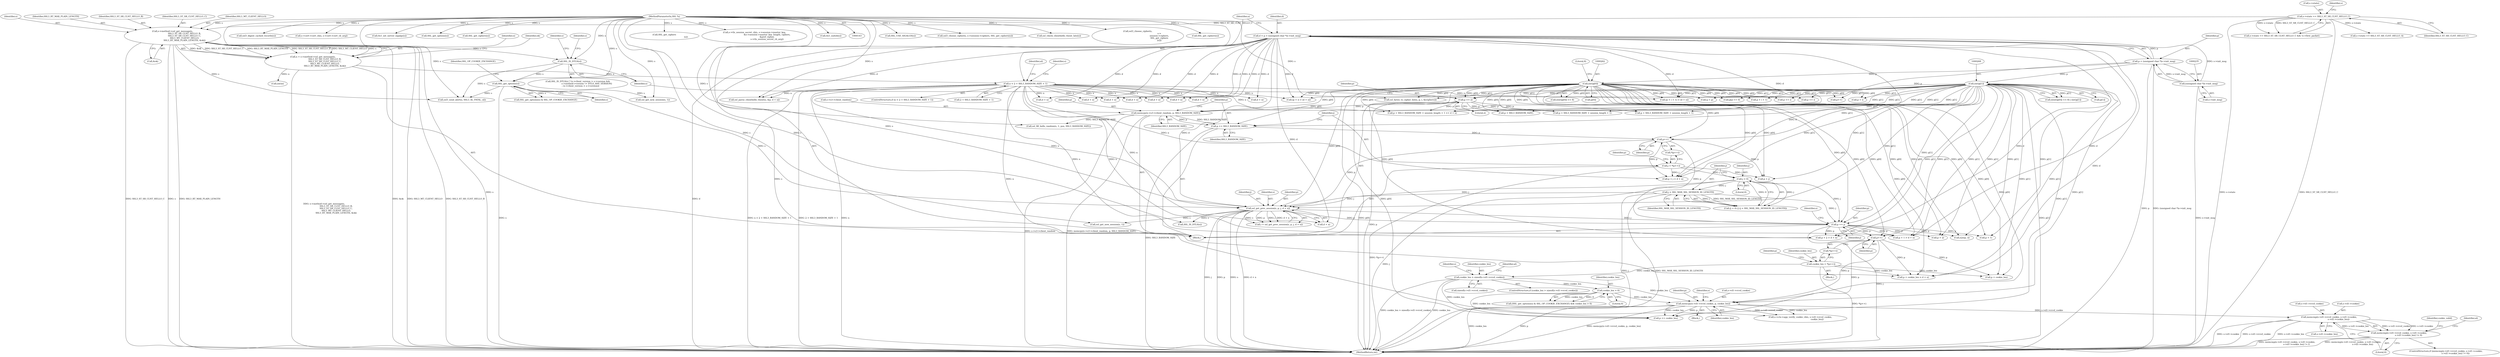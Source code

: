 digraph "0_openssl_a004e72b95835136d3f1ea90517f706c24c03da7@API" {
"1000611" [label="(Call,memcmp(s->d1->rcvd_cookie, s->d1->cookie,\n                            s->d1->cookie_len))"];
"1000572" [label="(Call,memcpy(s->d1->rcvd_cookie, p, cookie_len))"];
"1000267" [label="(Call,(int)p[1])"];
"1000232" [label="(Call,p = (unsigned char *)s->init_msg)"];
"1000234" [label="(Call,(unsigned char *)s->init_msg)"];
"1000261" [label="(Call,(int)p[0])"];
"1000527" [label="(Call,p++)"];
"1000501" [label="(Call,p += j)"];
"1000419" [label="(Call,j < 0)"];
"1000396" [label="(Call,j = *(p++))"];
"1000422" [label="(Call,j > SSL_MAX_SSL_SESSION_ID_LENGTH)"];
"1000459" [label="(Call,ssl_get_prev_session(s, p, j, d + n))"];
"1000337" [label="(Call,SSL_get_options(s))"];
"1000277" [label="(Call,SSL_IS_DTLS(s))"];
"1000210" [label="(Call,s->method->ssl_get_message(s,\n                                   SSL3_ST_SR_CLNT_HELLO_B,\n                                   SSL3_ST_SR_CLNT_HELLO_C,\n                                   SSL3_MT_CLIENT_HELLO,\n                                   SSL3_RT_MAX_PLAIN_LENGTH, &ok))"];
"1000144" [label="(MethodParameterIn,SSL *s)"];
"1000181" [label="(Call,s->state == SSL3_ST_SR_CLNT_HELLO_C)"];
"1000399" [label="(Call,p++)"];
"1000393" [label="(Call,p += SSL3_RANDOM_SIZE)"];
"1000385" [label="(Call,memcpy(s->s3->client_random, p, SSL3_RANDOM_SIZE))"];
"1000272" [label="(Call,p += 2)"];
"1000230" [label="(Call,d = p = (unsigned char *)s->init_msg)"];
"1000240" [label="(Call,n < 2 + SSL3_RANDOM_SIZE + 1)"];
"1000208" [label="(Call,n = s->method->ssl_get_message(s,\n                                   SSL3_ST_SR_CLNT_HELLO_B,\n                                   SSL3_ST_SR_CLNT_HELLO_C,\n                                   SSL3_MT_CLIENT_HELLO,\n                                   SSL3_RT_MAX_PLAIN_LENGTH, &ok))"];
"1000568" [label="(Call,cookie_len > 0)"];
"1000546" [label="(Call,cookie_len > sizeof(s->d1->rcvd_cookie))"];
"1000524" [label="(Call,cookie_len = *(p++))"];
"1000610" [label="(Call,memcmp(s->d1->rcvd_cookie, s->d1->cookie,\n                            s->d1->cookie_len) != 0)"];
"1000396" [label="(Call,j = *(p++))"];
"1000404" [label="(Identifier,p)"];
"1001635" [label="(Call,SSL_USE_SIGALGS(s))"];
"1000249" [label="(Identifier,al)"];
"1000296" [label="(Identifier,s)"];
"1000180" [label="(Call,s->state == SSL3_ST_SR_CLNT_HELLO_C && !s->first_packet)"];
"1000272" [label="(Call,p += 2)"];
"1000282" [label="(Identifier,s)"];
"1001488" [label="(Call,ssl3_choose_cipher(s, s->session->ciphers, SSL_get_ciphers(s)))"];
"1000566" [label="(Identifier,s)"];
"1000637" [label="(Identifier,cookie_valid)"];
"1000570" [label="(Literal,0)"];
"1000462" [label="(Identifier,j)"];
"1001658" [label="(Call,ssl_check_clienthello_tlsext_late(s))"];
"1000386" [label="(Call,s->s3->client_random)"];
"1000267" [label="(Call,(int)p[1])"];
"1000572" [label="(Call,memcpy(s->d1->rcvd_cookie, p, cookie_len))"];
"1000266" [label="(Literal,8)"];
"1000497" [label="(Call,ssl_get_new_session(s, 1))"];
"1000591" [label="(Call,s->ctx->app_verify_cookie_cb(s, s->d1->rcvd_cookie,\n                                                 cookie_len))"];
"1000422" [label="(Call,j > SSL_MAX_SSL_SESSION_ID_LENGTH)"];
"1000782" [label="(Call,d + n)"];
"1000571" [label="(Block,)"];
"1000216" [label="(Call,&ok)"];
"1000351" [label="(Call,p + SSL3_RANDOM_SIZE + session_length + 1)"];
"1000192" [label="(Call,s->state == SSL3_ST_SR_CLNT_HELLO_A)"];
"1000239" [label="(ControlStructure,if (n < 2 + SSL3_RANDOM_SIZE + 1))"];
"1000257" [label="(Identifier,s)"];
"1001694" [label="(MethodReturn,int)"];
"1001091" [label="(Call,ssl3_choose_cipher(s,\n                                                               s->\n                                                               session->ciphers,\n                                                               SSL_get_ciphers\n                                                               (s)))"];
"1000513" [label="(Call,d + n)"];
"1000546" [label="(Call,cookie_len > sizeof(s->d1->rcvd_cookie))"];
"1000394" [label="(Identifier,p)"];
"1000956" [label="(Call,p += i)"];
"1000145" [label="(Block,)"];
"1000276" [label="(Call,SSL_IS_DTLS(s) ? (s->client_version > s->version &&\n                          s->method->version != DTLS_ANY_VERSION)\n        : (s->client_version < s->version))"];
"1000746" [label="(Call,p + 2)"];
"1000241" [label="(Identifier,n)"];
"1000212" [label="(Identifier,SSL3_ST_SR_CLNT_HELLO_B)"];
"1000236" [label="(Call,s->init_msg)"];
"1000610" [label="(Call,memcmp(s->d1->rcvd_cookie, s->d1->cookie,\n                            s->d1->cookie_len) != 0)"];
"1000393" [label="(Call,p += SSL3_RANDOM_SIZE)"];
"1000392" [label="(Identifier,SSL3_RANDOM_SIZE)"];
"1000277" [label="(Call,SSL_IS_DTLS(s))"];
"1000181" [label="(Call,s->state == SSL3_ST_SR_CLNT_HELLO_C)"];
"1000804" [label="(Call,p += i)"];
"1000502" [label="(Identifier,p)"];
"1000385" [label="(Call,memcpy(s->s3->client_random, p, SSL3_RANDOM_SIZE))"];
"1000213" [label="(Identifier,SSL3_ST_SR_CLNT_HELLO_C)"];
"1000182" [label="(Call,s->state)"];
"1000579" [label="(Identifier,cookie_len)"];
"1000210" [label="(Call,s->method->ssl_get_message(s,\n                                   SSL3_ST_SR_CLNT_HELLO_B,\n                                   SSL3_ST_SR_CLNT_HELLO_C,\n                                   SSL3_MT_CLIENT_HELLO,\n                                   SSL3_RT_MAX_PLAIN_LENGTH, &ok))"];
"1000918" [label="(Call,p++)"];
"1000350" [label="(Call,p + SSL3_RANDOM_SIZE + session_length + 1 >= d + n)"];
"1000400" [label="(Identifier,p)"];
"1000424" [label="(Identifier,SSL_MAX_SSL_SESSION_ID_LENGTH)"];
"1000760" [label="(Call,n2s(p, i))"];
"1000578" [label="(Identifier,p)"];
"1000922" [label="(Call,p + i)"];
"1000259" [label="(Call,(((int)p[0]) << 8) | (int)p[1])"];
"1000391" [label="(Identifier,p)"];
"1000510" [label="(Call,p + 1)"];
"1000980" [label="(Call,ssl_parse_clienthello_tlsext(s, &p, d + n))"];
"1000242" [label="(Call,2 + SSL3_RANDOM_SIZE + 1)"];
"1000261" [label="(Call,(int)p[0])"];
"1000346" [label="(Call,p + SSL3_RANDOM_SIZE)"];
"1000627" [label="(Literal,0)"];
"1000233" [label="(Identifier,p)"];
"1000232" [label="(Call,p = (unsigned char *)s->init_msg)"];
"1000936" [label="(Call,q = p)"];
"1000209" [label="(Identifier,n)"];
"1000240" [label="(Call,n < 2 + SSL3_RANDOM_SIZE + 1)"];
"1000185" [label="(Identifier,SSL3_ST_SR_CLNT_HELLO_C)"];
"1000222" [label="(Call,(int)n)"];
"1000745" [label="(Call,p + 2 > d + n)"];
"1000260" [label="(Call,((int)p[0]) << 8)"];
"1000274" [label="(Literal,2)"];
"1000984" [label="(Call,d + n)"];
"1000220" [label="(Identifier,ok)"];
"1000532" [label="(Identifier,p)"];
"1000639" [label="(Call,p += cookie_len)"];
"1000263" [label="(Call,p[0])"];
"1000463" [label="(Call,d + n)"];
"1000214" [label="(Identifier,SSL3_MT_CLIENT_HELLO)"];
"1000234" [label="(Call,(unsigned char *)s->init_msg)"];
"1000269" [label="(Call,p[1])"];
"1000460" [label="(Identifier,s)"];
"1000188" [label="(Identifier,s)"];
"1000612" [label="(Call,s->d1->rcvd_cookie)"];
"1000459" [label="(Call,ssl_get_prev_session(s, p, j, d + n))"];
"1000501" [label="(Call,p += j)"];
"1001495" [label="(Call,SSL_get_ciphers(s))"];
"1001646" [label="(Call,ssl3_digest_cached_records(s))"];
"1000507" [label="(Block,)"];
"1000503" [label="(Identifier,j)"];
"1000569" [label="(Identifier,cookie_len)"];
"1000584" [label="(Identifier,s)"];
"1000921" [label="(Call,(p + i) > (d + n))"];
"1001449" [label="(Call,s->cert->cert_cb(s, s->cert->cert_cb_arg))"];
"1000337" [label="(Call,SSL_get_options(s))"];
"1000336" [label="(Call,SSL_get_options(s) & SSL_OP_COOKIE_EXCHANGE)"];
"1001431" [label="(Call,tls1_set_server_sigalgs(s))"];
"1000925" [label="(Call,d + n)"];
"1000563" [label="(Call,(SSL_get_options(s) & SSL_OP_COOKIE_EXCHANGE) && cookie_len > 0)"];
"1000457" [label="(Call,i = ssl_get_prev_session(s, p, j, d + n))"];
"1000565" [label="(Call,SSL_get_options(s))"];
"1000545" [label="(ControlStructure,if (cookie_len > sizeof(s->d1->rcvd_cookie)))"];
"1000395" [label="(Identifier,SSL3_RANDOM_SIZE)"];
"1000888" [label="(Call,SSL_get_ciphers(s))"];
"1000630" [label="(Identifier,al)"];
"1000421" [label="(Literal,0)"];
"1000397" [label="(Identifier,j)"];
"1000530" [label="(Call,p + cookie_len > d + n)"];
"1000211" [label="(Identifier,s)"];
"1000339" [label="(Identifier,SSL_OP_COOKIE_EXCHANGE)"];
"1000547" [label="(Identifier,cookie_len)"];
"1000617" [label="(Call,s->d1->cookie)"];
"1000231" [label="(Identifier,d)"];
"1000509" [label="(Call,p + 1 > d + n)"];
"1001676" [label="(Call,ssl3_send_alert(s, SSL3_AL_FATAL, al))"];
"1001003" [label="(Call,ssl_fill_hello_random(s, 1, pos, SSL3_RANDOM_SIZE))"];
"1000403" [label="(Call,p + j)"];
"1000548" [label="(Call,sizeof(s->d1->rcvd_cookie))"];
"1000611" [label="(Call,memcmp(s->d1->rcvd_cookie, s->d1->cookie,\n                            s->d1->cookie_len))"];
"1000506" [label="(Identifier,s)"];
"1000338" [label="(Identifier,s)"];
"1000451" [label="(Call,ssl_get_new_session(s, 1))"];
"1000795" [label="(Call,ssl_bytes_to_cipher_list(s, p, i, &(ciphers)))"];
"1000950" [label="(Call,p[j] == 0)"];
"1000776" [label="(Call,(p + i + 1) > (d + n))"];
"1000399" [label="(Call,p++)"];
"1000372" [label="(Call,p + SSL3_RANDOM_SIZE + session_length + 1)"];
"1000556" [label="(Identifier,al)"];
"1000144" [label="(MethodParameterIn,SSL *s)"];
"1000531" [label="(Call,p + cookie_len)"];
"1000609" [label="(ControlStructure,if (memcmp(s->d1->rcvd_cookie, s->d1->cookie,\n                            s->d1->cookie_len) != 0))"];
"1000526" [label="(Call,*(p++))"];
"1001098" [label="(Call,SSL_get_ciphers\n                                                               (s))"];
"1000534" [label="(Call,d + n)"];
"1001044" [label="(Call,s->tls_session_secret_cb(s, s->session->master_key,\n                                     &s->session->master_key_length, ciphers,\n                                     &pref_cipher,\n                                     s->tls_session_secret_cb_arg))"];
"1000777" [label="(Call,p + i + 1)"];
"1000528" [label="(Identifier,p)"];
"1000273" [label="(Identifier,p)"];
"1000622" [label="(Call,s->d1->cookie_len)"];
"1000527" [label="(Call,p++)"];
"1000749" [label="(Call,d + n)"];
"1000525" [label="(Identifier,cookie_len)"];
"1000406" [label="(Call,d + n)"];
"1000230" [label="(Call,d = p = (unsigned char *)s->init_msg)"];
"1000573" [label="(Call,s->d1->rcvd_cookie)"];
"1000423" [label="(Identifier,j)"];
"1000398" [label="(Call,*(p++))"];
"1000524" [label="(Call,cookie_len = *(p++))"];
"1000461" [label="(Identifier,p)"];
"1000420" [label="(Identifier,j)"];
"1000677" [label="(Call,tls1_suiteb(s))"];
"1000419" [label="(Call,j < 0)"];
"1000505" [label="(Call,SSL_IS_DTLS(s))"];
"1000278" [label="(Identifier,s)"];
"1000402" [label="(Call,p + j > d + n)"];
"1000208" [label="(Call,n = s->method->ssl_get_message(s,\n                                   SSL3_ST_SR_CLNT_HELLO_B,\n                                   SSL3_ST_SR_CLNT_HELLO_C,\n                                   SSL3_MT_CLIENT_HELLO,\n                                   SSL3_RT_MAX_PLAIN_LENGTH, &ok))"];
"1000568" [label="(Call,cookie_len > 0)"];
"1000418" [label="(Call,(j < 0) || (j > SSL_MAX_SSL_SESSION_ID_LENGTH))"];
"1000358" [label="(Call,d + n)"];
"1000215" [label="(Identifier,SSL3_RT_MAX_PLAIN_LENGTH)"];
"1000611" -> "1000610"  [label="AST: "];
"1000611" -> "1000622"  [label="CFG: "];
"1000612" -> "1000611"  [label="AST: "];
"1000617" -> "1000611"  [label="AST: "];
"1000622" -> "1000611"  [label="AST: "];
"1000627" -> "1000611"  [label="CFG: "];
"1000611" -> "1001694"  [label="DDG: s->d1->cookie_len"];
"1000611" -> "1001694"  [label="DDG: s->d1->cookie"];
"1000611" -> "1001694"  [label="DDG: s->d1->rcvd_cookie"];
"1000611" -> "1000610"  [label="DDG: s->d1->rcvd_cookie"];
"1000611" -> "1000610"  [label="DDG: s->d1->cookie"];
"1000611" -> "1000610"  [label="DDG: s->d1->cookie_len"];
"1000572" -> "1000611"  [label="DDG: s->d1->rcvd_cookie"];
"1000572" -> "1000571"  [label="AST: "];
"1000572" -> "1000579"  [label="CFG: "];
"1000573" -> "1000572"  [label="AST: "];
"1000578" -> "1000572"  [label="AST: "];
"1000579" -> "1000572"  [label="AST: "];
"1000584" -> "1000572"  [label="CFG: "];
"1000572" -> "1001694"  [label="DDG: cookie_len"];
"1000572" -> "1001694"  [label="DDG: p"];
"1000572" -> "1001694"  [label="DDG: memcpy(s->d1->rcvd_cookie, p, cookie_len)"];
"1000267" -> "1000572"  [label="DDG: p[1]"];
"1000261" -> "1000572"  [label="DDG: p[0]"];
"1000527" -> "1000572"  [label="DDG: p"];
"1000568" -> "1000572"  [label="DDG: cookie_len"];
"1000546" -> "1000572"  [label="DDG: cookie_len"];
"1000572" -> "1000591"  [label="DDG: s->d1->rcvd_cookie"];
"1000572" -> "1000591"  [label="DDG: cookie_len"];
"1000572" -> "1000639"  [label="DDG: cookie_len"];
"1000572" -> "1000639"  [label="DDG: p"];
"1000267" -> "1000259"  [label="AST: "];
"1000267" -> "1000269"  [label="CFG: "];
"1000268" -> "1000267"  [label="AST: "];
"1000269" -> "1000267"  [label="AST: "];
"1000259" -> "1000267"  [label="CFG: "];
"1000267" -> "1001694"  [label="DDG: p[1]"];
"1000267" -> "1000259"  [label="DDG: p[1]"];
"1000232" -> "1000267"  [label="DDG: p"];
"1000267" -> "1000272"  [label="DDG: p[1]"];
"1000267" -> "1000346"  [label="DDG: p[1]"];
"1000267" -> "1000350"  [label="DDG: p[1]"];
"1000267" -> "1000351"  [label="DDG: p[1]"];
"1000267" -> "1000372"  [label="DDG: p[1]"];
"1000267" -> "1000385"  [label="DDG: p[1]"];
"1000267" -> "1000393"  [label="DDG: p[1]"];
"1000267" -> "1000399"  [label="DDG: p[1]"];
"1000267" -> "1000402"  [label="DDG: p[1]"];
"1000267" -> "1000403"  [label="DDG: p[1]"];
"1000267" -> "1000459"  [label="DDG: p[1]"];
"1000267" -> "1000501"  [label="DDG: p[1]"];
"1000267" -> "1000509"  [label="DDG: p[1]"];
"1000267" -> "1000510"  [label="DDG: p[1]"];
"1000267" -> "1000527"  [label="DDG: p[1]"];
"1000267" -> "1000530"  [label="DDG: p[1]"];
"1000267" -> "1000531"  [label="DDG: p[1]"];
"1000267" -> "1000639"  [label="DDG: p[1]"];
"1000267" -> "1000745"  [label="DDG: p[1]"];
"1000267" -> "1000746"  [label="DDG: p[1]"];
"1000267" -> "1000760"  [label="DDG: p[1]"];
"1000267" -> "1000776"  [label="DDG: p[1]"];
"1000267" -> "1000777"  [label="DDG: p[1]"];
"1000267" -> "1000795"  [label="DDG: p[1]"];
"1000267" -> "1000804"  [label="DDG: p[1]"];
"1000267" -> "1000918"  [label="DDG: p[1]"];
"1000267" -> "1000921"  [label="DDG: p[1]"];
"1000267" -> "1000922"  [label="DDG: p[1]"];
"1000267" -> "1000936"  [label="DDG: p[1]"];
"1000267" -> "1000950"  [label="DDG: p[1]"];
"1000267" -> "1000956"  [label="DDG: p[1]"];
"1000232" -> "1000230"  [label="AST: "];
"1000232" -> "1000234"  [label="CFG: "];
"1000233" -> "1000232"  [label="AST: "];
"1000234" -> "1000232"  [label="AST: "];
"1000230" -> "1000232"  [label="CFG: "];
"1000232" -> "1001694"  [label="DDG: p"];
"1000232" -> "1001694"  [label="DDG: (unsigned char *)s->init_msg"];
"1000232" -> "1000230"  [label="DDG: p"];
"1000234" -> "1000232"  [label="DDG: s->init_msg"];
"1000232" -> "1000261"  [label="DDG: p"];
"1000232" -> "1000272"  [label="DDG: p"];
"1000234" -> "1000236"  [label="CFG: "];
"1000235" -> "1000234"  [label="AST: "];
"1000236" -> "1000234"  [label="AST: "];
"1000234" -> "1001694"  [label="DDG: s->init_msg"];
"1000234" -> "1000230"  [label="DDG: s->init_msg"];
"1000261" -> "1000260"  [label="AST: "];
"1000261" -> "1000263"  [label="CFG: "];
"1000262" -> "1000261"  [label="AST: "];
"1000263" -> "1000261"  [label="AST: "];
"1000266" -> "1000261"  [label="CFG: "];
"1000261" -> "1001694"  [label="DDG: p[0]"];
"1000261" -> "1000260"  [label="DDG: p[0]"];
"1000261" -> "1000272"  [label="DDG: p[0]"];
"1000261" -> "1000346"  [label="DDG: p[0]"];
"1000261" -> "1000350"  [label="DDG: p[0]"];
"1000261" -> "1000351"  [label="DDG: p[0]"];
"1000261" -> "1000372"  [label="DDG: p[0]"];
"1000261" -> "1000385"  [label="DDG: p[0]"];
"1000261" -> "1000393"  [label="DDG: p[0]"];
"1000261" -> "1000399"  [label="DDG: p[0]"];
"1000261" -> "1000402"  [label="DDG: p[0]"];
"1000261" -> "1000403"  [label="DDG: p[0]"];
"1000261" -> "1000459"  [label="DDG: p[0]"];
"1000261" -> "1000501"  [label="DDG: p[0]"];
"1000261" -> "1000509"  [label="DDG: p[0]"];
"1000261" -> "1000510"  [label="DDG: p[0]"];
"1000261" -> "1000527"  [label="DDG: p[0]"];
"1000261" -> "1000530"  [label="DDG: p[0]"];
"1000261" -> "1000531"  [label="DDG: p[0]"];
"1000261" -> "1000639"  [label="DDG: p[0]"];
"1000261" -> "1000745"  [label="DDG: p[0]"];
"1000261" -> "1000746"  [label="DDG: p[0]"];
"1000261" -> "1000760"  [label="DDG: p[0]"];
"1000261" -> "1000776"  [label="DDG: p[0]"];
"1000261" -> "1000777"  [label="DDG: p[0]"];
"1000261" -> "1000795"  [label="DDG: p[0]"];
"1000261" -> "1000804"  [label="DDG: p[0]"];
"1000261" -> "1000918"  [label="DDG: p[0]"];
"1000261" -> "1000921"  [label="DDG: p[0]"];
"1000261" -> "1000922"  [label="DDG: p[0]"];
"1000261" -> "1000936"  [label="DDG: p[0]"];
"1000261" -> "1000950"  [label="DDG: p[0]"];
"1000261" -> "1000956"  [label="DDG: p[0]"];
"1000527" -> "1000526"  [label="AST: "];
"1000527" -> "1000528"  [label="CFG: "];
"1000528" -> "1000527"  [label="AST: "];
"1000526" -> "1000527"  [label="CFG: "];
"1000501" -> "1000527"  [label="DDG: p"];
"1000527" -> "1000530"  [label="DDG: p"];
"1000527" -> "1000531"  [label="DDG: p"];
"1000527" -> "1000639"  [label="DDG: p"];
"1000501" -> "1000145"  [label="AST: "];
"1000501" -> "1000503"  [label="CFG: "];
"1000502" -> "1000501"  [label="AST: "];
"1000503" -> "1000501"  [label="AST: "];
"1000506" -> "1000501"  [label="CFG: "];
"1000501" -> "1001694"  [label="DDG: j"];
"1000419" -> "1000501"  [label="DDG: j"];
"1000422" -> "1000501"  [label="DDG: j"];
"1000459" -> "1000501"  [label="DDG: j"];
"1000459" -> "1000501"  [label="DDG: p"];
"1000399" -> "1000501"  [label="DDG: p"];
"1000501" -> "1000509"  [label="DDG: p"];
"1000501" -> "1000510"  [label="DDG: p"];
"1000501" -> "1000745"  [label="DDG: p"];
"1000501" -> "1000746"  [label="DDG: p"];
"1000501" -> "1000760"  [label="DDG: p"];
"1000419" -> "1000418"  [label="AST: "];
"1000419" -> "1000421"  [label="CFG: "];
"1000420" -> "1000419"  [label="AST: "];
"1000421" -> "1000419"  [label="AST: "];
"1000423" -> "1000419"  [label="CFG: "];
"1000418" -> "1000419"  [label="CFG: "];
"1000419" -> "1001694"  [label="DDG: j"];
"1000419" -> "1000418"  [label="DDG: j"];
"1000419" -> "1000418"  [label="DDG: 0"];
"1000396" -> "1000419"  [label="DDG: j"];
"1000419" -> "1000422"  [label="DDG: j"];
"1000419" -> "1000459"  [label="DDG: j"];
"1000396" -> "1000145"  [label="AST: "];
"1000396" -> "1000398"  [label="CFG: "];
"1000397" -> "1000396"  [label="AST: "];
"1000398" -> "1000396"  [label="AST: "];
"1000404" -> "1000396"  [label="CFG: "];
"1000396" -> "1001694"  [label="DDG: *(p++)"];
"1000396" -> "1000402"  [label="DDG: j"];
"1000396" -> "1000403"  [label="DDG: j"];
"1000422" -> "1000418"  [label="AST: "];
"1000422" -> "1000424"  [label="CFG: "];
"1000423" -> "1000422"  [label="AST: "];
"1000424" -> "1000422"  [label="AST: "];
"1000418" -> "1000422"  [label="CFG: "];
"1000422" -> "1001694"  [label="DDG: j"];
"1000422" -> "1001694"  [label="DDG: SSL_MAX_SSL_SESSION_ID_LENGTH"];
"1000422" -> "1000418"  [label="DDG: j"];
"1000422" -> "1000418"  [label="DDG: SSL_MAX_SSL_SESSION_ID_LENGTH"];
"1000422" -> "1000459"  [label="DDG: j"];
"1000459" -> "1000457"  [label="AST: "];
"1000459" -> "1000463"  [label="CFG: "];
"1000460" -> "1000459"  [label="AST: "];
"1000461" -> "1000459"  [label="AST: "];
"1000462" -> "1000459"  [label="AST: "];
"1000463" -> "1000459"  [label="AST: "];
"1000457" -> "1000459"  [label="CFG: "];
"1000459" -> "1001694"  [label="DDG: p"];
"1000459" -> "1001694"  [label="DDG: s"];
"1000459" -> "1001694"  [label="DDG: d + n"];
"1000459" -> "1001694"  [label="DDG: j"];
"1000459" -> "1000457"  [label="DDG: s"];
"1000459" -> "1000457"  [label="DDG: p"];
"1000459" -> "1000457"  [label="DDG: j"];
"1000459" -> "1000457"  [label="DDG: d + n"];
"1000337" -> "1000459"  [label="DDG: s"];
"1000144" -> "1000459"  [label="DDG: s"];
"1000399" -> "1000459"  [label="DDG: p"];
"1000230" -> "1000459"  [label="DDG: d"];
"1000240" -> "1000459"  [label="DDG: n"];
"1000459" -> "1000497"  [label="DDG: s"];
"1000459" -> "1000505"  [label="DDG: s"];
"1000337" -> "1000336"  [label="AST: "];
"1000337" -> "1000338"  [label="CFG: "];
"1000338" -> "1000337"  [label="AST: "];
"1000339" -> "1000337"  [label="CFG: "];
"1000337" -> "1001694"  [label="DDG: s"];
"1000337" -> "1000336"  [label="DDG: s"];
"1000277" -> "1000337"  [label="DDG: s"];
"1000144" -> "1000337"  [label="DDG: s"];
"1000337" -> "1000451"  [label="DDG: s"];
"1000337" -> "1001676"  [label="DDG: s"];
"1000277" -> "1000276"  [label="AST: "];
"1000277" -> "1000278"  [label="CFG: "];
"1000278" -> "1000277"  [label="AST: "];
"1000282" -> "1000277"  [label="CFG: "];
"1000296" -> "1000277"  [label="CFG: "];
"1000210" -> "1000277"  [label="DDG: s"];
"1000144" -> "1000277"  [label="DDG: s"];
"1000277" -> "1001676"  [label="DDG: s"];
"1000210" -> "1000208"  [label="AST: "];
"1000210" -> "1000216"  [label="CFG: "];
"1000211" -> "1000210"  [label="AST: "];
"1000212" -> "1000210"  [label="AST: "];
"1000213" -> "1000210"  [label="AST: "];
"1000214" -> "1000210"  [label="AST: "];
"1000215" -> "1000210"  [label="AST: "];
"1000216" -> "1000210"  [label="AST: "];
"1000208" -> "1000210"  [label="CFG: "];
"1000210" -> "1001694"  [label="DDG: &ok"];
"1000210" -> "1001694"  [label="DDG: SSL3_MT_CLIENT_HELLO"];
"1000210" -> "1001694"  [label="DDG: SSL3_ST_SR_CLNT_HELLO_B"];
"1000210" -> "1001694"  [label="DDG: SSL3_ST_SR_CLNT_HELLO_C"];
"1000210" -> "1001694"  [label="DDG: s"];
"1000210" -> "1001694"  [label="DDG: SSL3_RT_MAX_PLAIN_LENGTH"];
"1000210" -> "1000208"  [label="DDG: &ok"];
"1000210" -> "1000208"  [label="DDG: SSL3_ST_SR_CLNT_HELLO_C"];
"1000210" -> "1000208"  [label="DDG: SSL3_RT_MAX_PLAIN_LENGTH"];
"1000210" -> "1000208"  [label="DDG: SSL3_ST_SR_CLNT_HELLO_B"];
"1000210" -> "1000208"  [label="DDG: SSL3_MT_CLIENT_HELLO"];
"1000210" -> "1000208"  [label="DDG: s"];
"1000144" -> "1000210"  [label="DDG: s"];
"1000181" -> "1000210"  [label="DDG: SSL3_ST_SR_CLNT_HELLO_C"];
"1000210" -> "1001676"  [label="DDG: s"];
"1000144" -> "1000143"  [label="AST: "];
"1000144" -> "1001694"  [label="DDG: s"];
"1000144" -> "1000451"  [label="DDG: s"];
"1000144" -> "1000497"  [label="DDG: s"];
"1000144" -> "1000505"  [label="DDG: s"];
"1000144" -> "1000565"  [label="DDG: s"];
"1000144" -> "1000591"  [label="DDG: s"];
"1000144" -> "1000677"  [label="DDG: s"];
"1000144" -> "1000795"  [label="DDG: s"];
"1000144" -> "1000888"  [label="DDG: s"];
"1000144" -> "1000980"  [label="DDG: s"];
"1000144" -> "1001003"  [label="DDG: s"];
"1000144" -> "1001044"  [label="DDG: s"];
"1000144" -> "1001091"  [label="DDG: s"];
"1000144" -> "1001098"  [label="DDG: s"];
"1000144" -> "1001431"  [label="DDG: s"];
"1000144" -> "1001449"  [label="DDG: s"];
"1000144" -> "1001488"  [label="DDG: s"];
"1000144" -> "1001495"  [label="DDG: s"];
"1000144" -> "1001635"  [label="DDG: s"];
"1000144" -> "1001646"  [label="DDG: s"];
"1000144" -> "1001658"  [label="DDG: s"];
"1000144" -> "1001676"  [label="DDG: s"];
"1000181" -> "1000180"  [label="AST: "];
"1000181" -> "1000185"  [label="CFG: "];
"1000182" -> "1000181"  [label="AST: "];
"1000185" -> "1000181"  [label="AST: "];
"1000188" -> "1000181"  [label="CFG: "];
"1000180" -> "1000181"  [label="CFG: "];
"1000181" -> "1001694"  [label="DDG: s->state"];
"1000181" -> "1001694"  [label="DDG: SSL3_ST_SR_CLNT_HELLO_C"];
"1000181" -> "1000180"  [label="DDG: s->state"];
"1000181" -> "1000180"  [label="DDG: SSL3_ST_SR_CLNT_HELLO_C"];
"1000181" -> "1000192"  [label="DDG: s->state"];
"1000399" -> "1000398"  [label="AST: "];
"1000399" -> "1000400"  [label="CFG: "];
"1000400" -> "1000399"  [label="AST: "];
"1000398" -> "1000399"  [label="CFG: "];
"1000393" -> "1000399"  [label="DDG: p"];
"1000399" -> "1000402"  [label="DDG: p"];
"1000399" -> "1000403"  [label="DDG: p"];
"1000393" -> "1000145"  [label="AST: "];
"1000393" -> "1000395"  [label="CFG: "];
"1000394" -> "1000393"  [label="AST: "];
"1000395" -> "1000393"  [label="AST: "];
"1000397" -> "1000393"  [label="CFG: "];
"1000393" -> "1001694"  [label="DDG: SSL3_RANDOM_SIZE"];
"1000385" -> "1000393"  [label="DDG: SSL3_RANDOM_SIZE"];
"1000385" -> "1000393"  [label="DDG: p"];
"1000385" -> "1000145"  [label="AST: "];
"1000385" -> "1000392"  [label="CFG: "];
"1000386" -> "1000385"  [label="AST: "];
"1000391" -> "1000385"  [label="AST: "];
"1000392" -> "1000385"  [label="AST: "];
"1000394" -> "1000385"  [label="CFG: "];
"1000385" -> "1001694"  [label="DDG: s->s3->client_random"];
"1000385" -> "1001694"  [label="DDG: memcpy(s->s3->client_random, p, SSL3_RANDOM_SIZE)"];
"1000272" -> "1000385"  [label="DDG: p"];
"1000385" -> "1001003"  [label="DDG: SSL3_RANDOM_SIZE"];
"1000272" -> "1000145"  [label="AST: "];
"1000272" -> "1000274"  [label="CFG: "];
"1000273" -> "1000272"  [label="AST: "];
"1000274" -> "1000272"  [label="AST: "];
"1000278" -> "1000272"  [label="CFG: "];
"1000272" -> "1001694"  [label="DDG: p"];
"1000272" -> "1000346"  [label="DDG: p"];
"1000272" -> "1000350"  [label="DDG: p"];
"1000272" -> "1000351"  [label="DDG: p"];
"1000272" -> "1000372"  [label="DDG: p"];
"1000230" -> "1000145"  [label="AST: "];
"1000231" -> "1000230"  [label="AST: "];
"1000241" -> "1000230"  [label="CFG: "];
"1000230" -> "1001694"  [label="DDG: d"];
"1000230" -> "1000350"  [label="DDG: d"];
"1000230" -> "1000358"  [label="DDG: d"];
"1000230" -> "1000402"  [label="DDG: d"];
"1000230" -> "1000406"  [label="DDG: d"];
"1000230" -> "1000463"  [label="DDG: d"];
"1000230" -> "1000509"  [label="DDG: d"];
"1000230" -> "1000513"  [label="DDG: d"];
"1000230" -> "1000530"  [label="DDG: d"];
"1000230" -> "1000534"  [label="DDG: d"];
"1000230" -> "1000745"  [label="DDG: d"];
"1000230" -> "1000749"  [label="DDG: d"];
"1000230" -> "1000776"  [label="DDG: d"];
"1000230" -> "1000782"  [label="DDG: d"];
"1000230" -> "1000921"  [label="DDG: d"];
"1000230" -> "1000925"  [label="DDG: d"];
"1000230" -> "1000980"  [label="DDG: d"];
"1000230" -> "1000984"  [label="DDG: d"];
"1000240" -> "1000239"  [label="AST: "];
"1000240" -> "1000242"  [label="CFG: "];
"1000241" -> "1000240"  [label="AST: "];
"1000242" -> "1000240"  [label="AST: "];
"1000249" -> "1000240"  [label="CFG: "];
"1000257" -> "1000240"  [label="CFG: "];
"1000240" -> "1001694"  [label="DDG: n < 2 + SSL3_RANDOM_SIZE + 1"];
"1000240" -> "1001694"  [label="DDG: 2 + SSL3_RANDOM_SIZE + 1"];
"1000240" -> "1001694"  [label="DDG: n"];
"1000208" -> "1000240"  [label="DDG: n"];
"1000240" -> "1000350"  [label="DDG: n"];
"1000240" -> "1000358"  [label="DDG: n"];
"1000240" -> "1000402"  [label="DDG: n"];
"1000240" -> "1000406"  [label="DDG: n"];
"1000240" -> "1000463"  [label="DDG: n"];
"1000240" -> "1000509"  [label="DDG: n"];
"1000240" -> "1000513"  [label="DDG: n"];
"1000240" -> "1000530"  [label="DDG: n"];
"1000240" -> "1000534"  [label="DDG: n"];
"1000240" -> "1000745"  [label="DDG: n"];
"1000240" -> "1000749"  [label="DDG: n"];
"1000240" -> "1000776"  [label="DDG: n"];
"1000240" -> "1000782"  [label="DDG: n"];
"1000240" -> "1000921"  [label="DDG: n"];
"1000240" -> "1000925"  [label="DDG: n"];
"1000240" -> "1000980"  [label="DDG: n"];
"1000240" -> "1000984"  [label="DDG: n"];
"1000208" -> "1000145"  [label="AST: "];
"1000209" -> "1000208"  [label="AST: "];
"1000220" -> "1000208"  [label="CFG: "];
"1000208" -> "1001694"  [label="DDG: s->method->ssl_get_message(s,\n                                   SSL3_ST_SR_CLNT_HELLO_B,\n                                   SSL3_ST_SR_CLNT_HELLO_C,\n                                   SSL3_MT_CLIENT_HELLO,\n                                   SSL3_RT_MAX_PLAIN_LENGTH, &ok)"];
"1000208" -> "1000222"  [label="DDG: n"];
"1000568" -> "1000563"  [label="AST: "];
"1000568" -> "1000570"  [label="CFG: "];
"1000569" -> "1000568"  [label="AST: "];
"1000570" -> "1000568"  [label="AST: "];
"1000563" -> "1000568"  [label="CFG: "];
"1000568" -> "1000563"  [label="DDG: cookie_len"];
"1000568" -> "1000563"  [label="DDG: 0"];
"1000546" -> "1000568"  [label="DDG: cookie_len"];
"1000568" -> "1000639"  [label="DDG: cookie_len"];
"1000546" -> "1000545"  [label="AST: "];
"1000546" -> "1000548"  [label="CFG: "];
"1000547" -> "1000546"  [label="AST: "];
"1000548" -> "1000546"  [label="AST: "];
"1000556" -> "1000546"  [label="CFG: "];
"1000566" -> "1000546"  [label="CFG: "];
"1000546" -> "1001694"  [label="DDG: cookie_len > sizeof(s->d1->rcvd_cookie)"];
"1000546" -> "1001694"  [label="DDG: cookie_len"];
"1000524" -> "1000546"  [label="DDG: cookie_len"];
"1000546" -> "1000639"  [label="DDG: cookie_len"];
"1000524" -> "1000507"  [label="AST: "];
"1000524" -> "1000526"  [label="CFG: "];
"1000525" -> "1000524"  [label="AST: "];
"1000526" -> "1000524"  [label="AST: "];
"1000532" -> "1000524"  [label="CFG: "];
"1000524" -> "1001694"  [label="DDG: *(p++)"];
"1000524" -> "1000530"  [label="DDG: cookie_len"];
"1000524" -> "1000531"  [label="DDG: cookie_len"];
"1000610" -> "1000609"  [label="AST: "];
"1000610" -> "1000627"  [label="CFG: "];
"1000627" -> "1000610"  [label="AST: "];
"1000630" -> "1000610"  [label="CFG: "];
"1000637" -> "1000610"  [label="CFG: "];
"1000610" -> "1001694"  [label="DDG: memcmp(s->d1->rcvd_cookie, s->d1->cookie,\n                            s->d1->cookie_len) != 0"];
"1000610" -> "1001694"  [label="DDG: memcmp(s->d1->rcvd_cookie, s->d1->cookie,\n                            s->d1->cookie_len)"];
}

